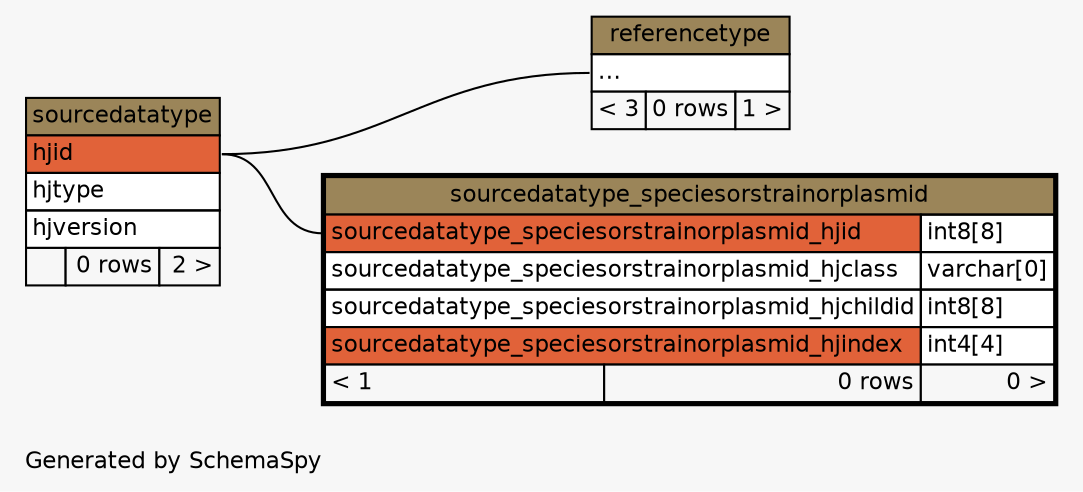 // dot 2.22.2 on Windows Vista 6.0
// SchemaSpy rev 536
digraph "twoDegreesRelationshipsDiagram" {
  graph [
    rankdir="RL"
    bgcolor="#f7f7f7"
    label="\nGenerated by SchemaSpy"
    labeljust="l"
    nodesep="0.18"
    ranksep="0.46"
    fontname="Helvetica"
    fontsize="11"
  ];
  node [
    fontname="Helvetica"
    fontsize="11"
    shape="plaintext"
  ];
  edge [
    arrowsize="0.8"
  ];
  "referencetype":"elipses":w -> "sourcedatatype":"hjid":e [arrowhead=none arrowtail=crowodot];
  "sourcedatatype_speciesorstrainorplasmid":"sourcedatatype_speciesorstrainorplasmid_hjid":w -> "sourcedatatype":"hjid":e [arrowhead=none arrowtail=crowodot];
  "referencetype" [
    label=<
    <TABLE BORDER="0" CELLBORDER="1" CELLSPACING="0" BGCOLOR="#ffffff">
      <TR><TD COLSPAN="3" BGCOLOR="#9b8559" ALIGN="CENTER">referencetype</TD></TR>
      <TR><TD PORT="elipses" COLSPAN="3" ALIGN="LEFT">...</TD></TR>
      <TR><TD ALIGN="LEFT" BGCOLOR="#f7f7f7">&lt; 3</TD><TD ALIGN="RIGHT" BGCOLOR="#f7f7f7">0 rows</TD><TD ALIGN="RIGHT" BGCOLOR="#f7f7f7">1 &gt;</TD></TR>
    </TABLE>>
    URL="referencetype.html"
    tooltip="referencetype"
  ];
  "sourcedatatype" [
    label=<
    <TABLE BORDER="0" CELLBORDER="1" CELLSPACING="0" BGCOLOR="#ffffff">
      <TR><TD COLSPAN="3" BGCOLOR="#9b8559" ALIGN="CENTER">sourcedatatype</TD></TR>
      <TR><TD PORT="hjid" COLSPAN="3" BGCOLOR="#e16239" ALIGN="LEFT">hjid</TD></TR>
      <TR><TD PORT="hjtype" COLSPAN="3" ALIGN="LEFT">hjtype</TD></TR>
      <TR><TD PORT="hjversion" COLSPAN="3" ALIGN="LEFT">hjversion</TD></TR>
      <TR><TD ALIGN="LEFT" BGCOLOR="#f7f7f7">  </TD><TD ALIGN="RIGHT" BGCOLOR="#f7f7f7">0 rows</TD><TD ALIGN="RIGHT" BGCOLOR="#f7f7f7">2 &gt;</TD></TR>
    </TABLE>>
    URL="sourcedatatype.html"
    tooltip="sourcedatatype"
  ];
  "sourcedatatype_speciesorstrainorplasmid" [
    label=<
    <TABLE BORDER="2" CELLBORDER="1" CELLSPACING="0" BGCOLOR="#ffffff">
      <TR><TD COLSPAN="3" BGCOLOR="#9b8559" ALIGN="CENTER">sourcedatatype_speciesorstrainorplasmid</TD></TR>
      <TR><TD PORT="sourcedatatype_speciesorstrainorplasmid_hjid" COLSPAN="2" BGCOLOR="#e16239" ALIGN="LEFT">sourcedatatype_speciesorstrainorplasmid_hjid</TD><TD PORT="sourcedatatype_speciesorstrainorplasmid_hjid.type" ALIGN="LEFT">int8[8]</TD></TR>
      <TR><TD PORT="sourcedatatype_speciesorstrainorplasmid_hjclass" COLSPAN="2" ALIGN="LEFT">sourcedatatype_speciesorstrainorplasmid_hjclass</TD><TD PORT="sourcedatatype_speciesorstrainorplasmid_hjclass.type" ALIGN="LEFT">varchar[0]</TD></TR>
      <TR><TD PORT="sourcedatatype_speciesorstrainorplasmid_hjchildid" COLSPAN="2" ALIGN="LEFT">sourcedatatype_speciesorstrainorplasmid_hjchildid</TD><TD PORT="sourcedatatype_speciesorstrainorplasmid_hjchildid.type" ALIGN="LEFT">int8[8]</TD></TR>
      <TR><TD PORT="sourcedatatype_speciesorstrainorplasmid_hjindex" COLSPAN="2" BGCOLOR="#e16239" ALIGN="LEFT">sourcedatatype_speciesorstrainorplasmid_hjindex</TD><TD PORT="sourcedatatype_speciesorstrainorplasmid_hjindex.type" ALIGN="LEFT">int4[4]</TD></TR>
      <TR><TD ALIGN="LEFT" BGCOLOR="#f7f7f7">&lt; 1</TD><TD ALIGN="RIGHT" BGCOLOR="#f7f7f7">0 rows</TD><TD ALIGN="RIGHT" BGCOLOR="#f7f7f7">0 &gt;</TD></TR>
    </TABLE>>
    URL="sourcedatatype_speciesorstrainorplasmid.html"
    tooltip="sourcedatatype_speciesorstrainorplasmid"
  ];
}
